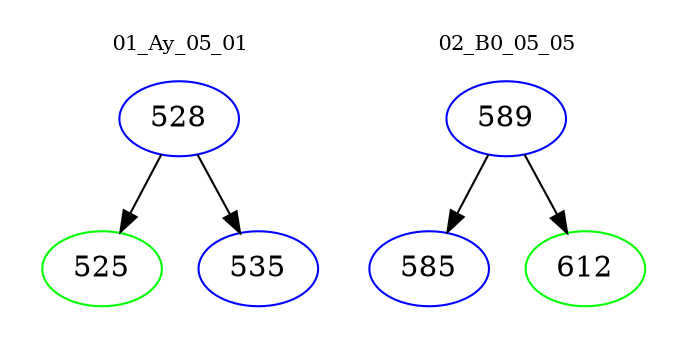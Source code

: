 digraph{
subgraph cluster_0 {
color = white
label = "01_Ay_05_01";
fontsize=10;
T0_528 [label="528", color="blue"]
T0_528 -> T0_525 [color="black"]
T0_525 [label="525", color="green"]
T0_528 -> T0_535 [color="black"]
T0_535 [label="535", color="blue"]
}
subgraph cluster_1 {
color = white
label = "02_B0_05_05";
fontsize=10;
T1_589 [label="589", color="blue"]
T1_589 -> T1_585 [color="black"]
T1_585 [label="585", color="blue"]
T1_589 -> T1_612 [color="black"]
T1_612 [label="612", color="green"]
}
}
